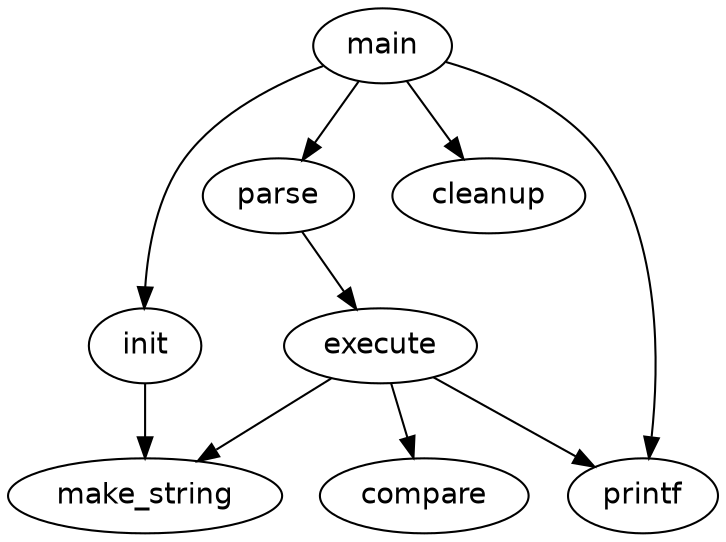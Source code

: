 digraph G {
  graph [fontname = "helvetica"];
  node [fontname = "helvetica"];
  edge [fontname = "helvetica"];
  main -> parse -> execute;
  main -> init;
  main -> cleanup;
  execute -> make_string;
  execute -> printf
  init -> make_string;
  main -> printf;
  execute -> compare;
}
